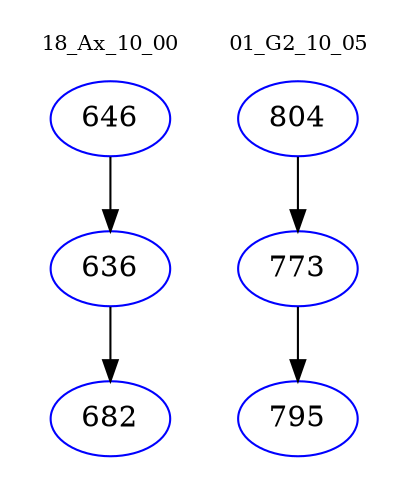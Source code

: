digraph{
subgraph cluster_0 {
color = white
label = "18_Ax_10_00";
fontsize=10;
T0_646 [label="646", color="blue"]
T0_646 -> T0_636 [color="black"]
T0_636 [label="636", color="blue"]
T0_636 -> T0_682 [color="black"]
T0_682 [label="682", color="blue"]
}
subgraph cluster_1 {
color = white
label = "01_G2_10_05";
fontsize=10;
T1_804 [label="804", color="blue"]
T1_804 -> T1_773 [color="black"]
T1_773 [label="773", color="blue"]
T1_773 -> T1_795 [color="black"]
T1_795 [label="795", color="blue"]
}
}
